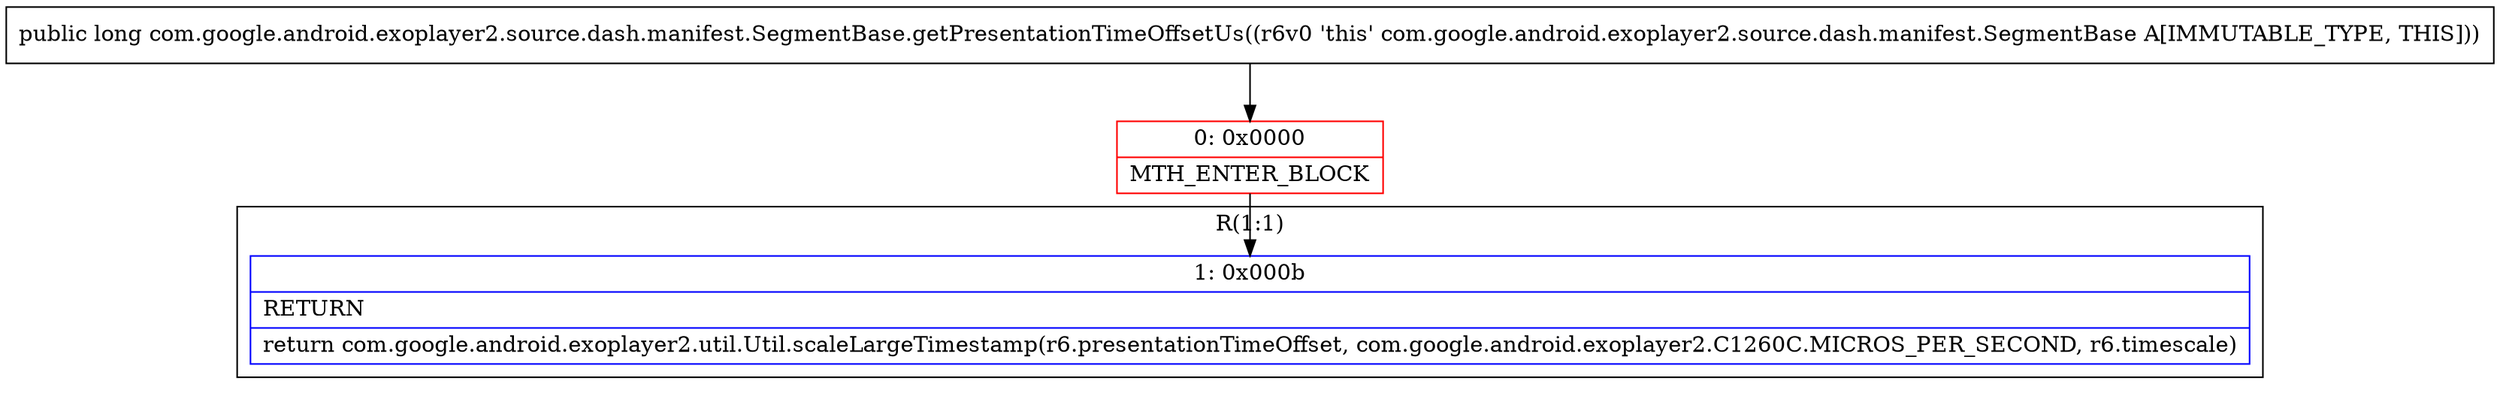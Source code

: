 digraph "CFG forcom.google.android.exoplayer2.source.dash.manifest.SegmentBase.getPresentationTimeOffsetUs()J" {
subgraph cluster_Region_2007365703 {
label = "R(1:1)";
node [shape=record,color=blue];
Node_1 [shape=record,label="{1\:\ 0x000b|RETURN\l|return com.google.android.exoplayer2.util.Util.scaleLargeTimestamp(r6.presentationTimeOffset, com.google.android.exoplayer2.C1260C.MICROS_PER_SECOND, r6.timescale)\l}"];
}
Node_0 [shape=record,color=red,label="{0\:\ 0x0000|MTH_ENTER_BLOCK\l}"];
MethodNode[shape=record,label="{public long com.google.android.exoplayer2.source.dash.manifest.SegmentBase.getPresentationTimeOffsetUs((r6v0 'this' com.google.android.exoplayer2.source.dash.manifest.SegmentBase A[IMMUTABLE_TYPE, THIS])) }"];
MethodNode -> Node_0;
Node_0 -> Node_1;
}

